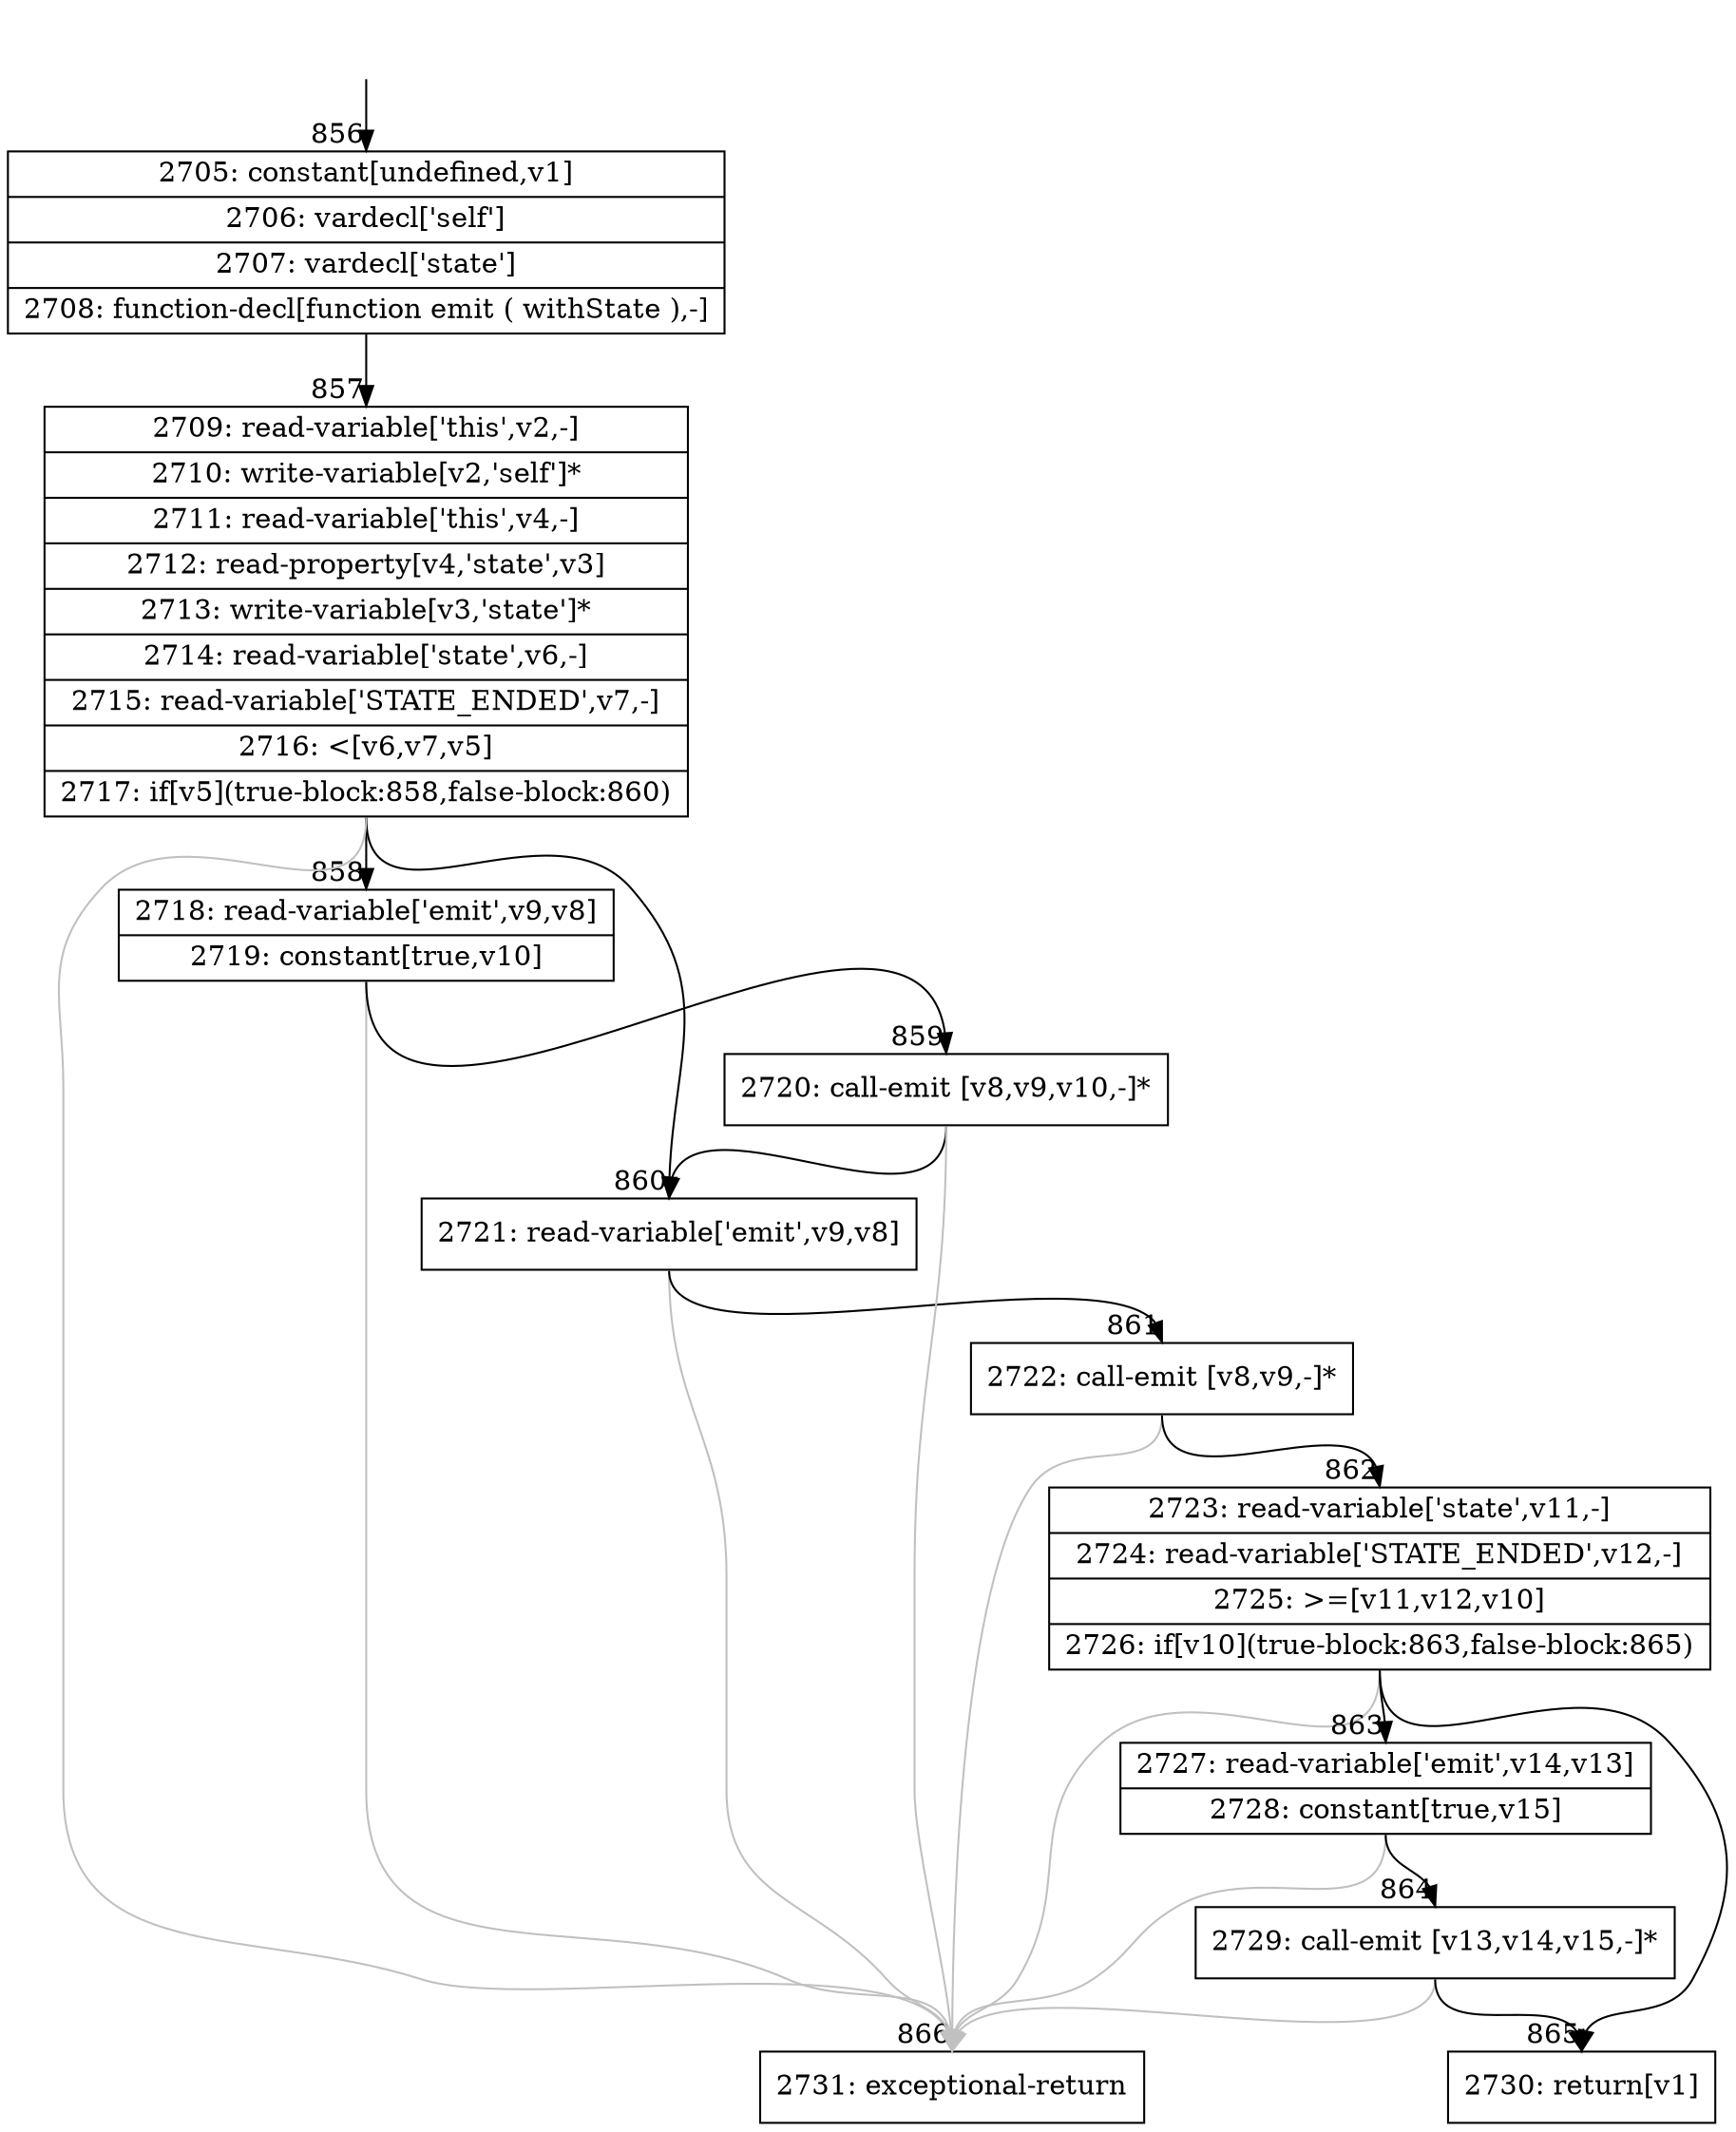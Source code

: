 digraph {
rankdir="TD"
BB_entry74[shape=none,label=""];
BB_entry74 -> BB856 [tailport=s, headport=n, headlabel="    856"]
BB856 [shape=record label="{2705: constant[undefined,v1]|2706: vardecl['self']|2707: vardecl['state']|2708: function-decl[function emit ( withState ),-]}" ] 
BB856 -> BB857 [tailport=s, headport=n, headlabel="      857"]
BB857 [shape=record label="{2709: read-variable['this',v2,-]|2710: write-variable[v2,'self']*|2711: read-variable['this',v4,-]|2712: read-property[v4,'state',v3]|2713: write-variable[v3,'state']*|2714: read-variable['state',v6,-]|2715: read-variable['STATE_ENDED',v7,-]|2716: \<[v6,v7,v5]|2717: if[v5](true-block:858,false-block:860)}" ] 
BB857 -> BB858 [tailport=s, headport=n, headlabel="      858"]
BB857 -> BB860 [tailport=s, headport=n, headlabel="      860"]
BB857 -> BB866 [tailport=s, headport=n, color=gray, headlabel="      866"]
BB858 [shape=record label="{2718: read-variable['emit',v9,v8]|2719: constant[true,v10]}" ] 
BB858 -> BB859 [tailport=s, headport=n, headlabel="      859"]
BB858 -> BB866 [tailport=s, headport=n, color=gray]
BB859 [shape=record label="{2720: call-emit [v8,v9,v10,-]*}" ] 
BB859 -> BB860 [tailport=s, headport=n]
BB859 -> BB866 [tailport=s, headport=n, color=gray]
BB860 [shape=record label="{2721: read-variable['emit',v9,v8]}" ] 
BB860 -> BB861 [tailport=s, headport=n, headlabel="      861"]
BB860 -> BB866 [tailport=s, headport=n, color=gray]
BB861 [shape=record label="{2722: call-emit [v8,v9,-]*}" ] 
BB861 -> BB862 [tailport=s, headport=n, headlabel="      862"]
BB861 -> BB866 [tailport=s, headport=n, color=gray]
BB862 [shape=record label="{2723: read-variable['state',v11,-]|2724: read-variable['STATE_ENDED',v12,-]|2725: \>=[v11,v12,v10]|2726: if[v10](true-block:863,false-block:865)}" ] 
BB862 -> BB863 [tailport=s, headport=n, headlabel="      863"]
BB862 -> BB865 [tailport=s, headport=n, headlabel="      865"]
BB862 -> BB866 [tailport=s, headport=n, color=gray]
BB863 [shape=record label="{2727: read-variable['emit',v14,v13]|2728: constant[true,v15]}" ] 
BB863 -> BB864 [tailport=s, headport=n, headlabel="      864"]
BB863 -> BB866 [tailport=s, headport=n, color=gray]
BB864 [shape=record label="{2729: call-emit [v13,v14,v15,-]*}" ] 
BB864 -> BB865 [tailport=s, headport=n]
BB864 -> BB866 [tailport=s, headport=n, color=gray]
BB865 [shape=record label="{2730: return[v1]}" ] 
BB866 [shape=record label="{2731: exceptional-return}" ] 
//#$~ 1403
}
